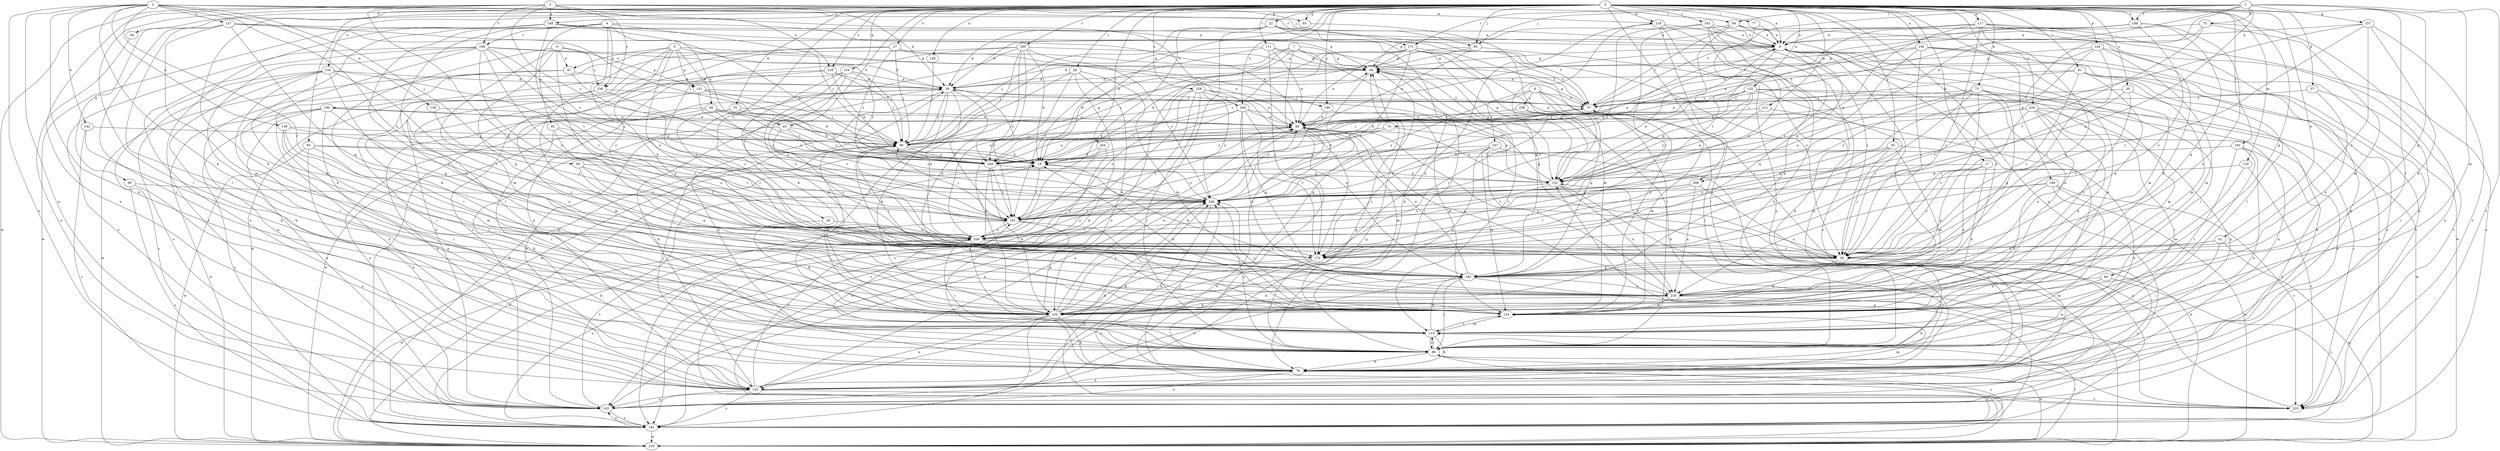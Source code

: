 strict digraph  {
0;
1;
2;
3;
4;
5;
6;
7;
8;
9;
17;
19;
20;
22;
26;
27;
28;
29;
37;
38;
41;
43;
45;
46;
47;
48;
54;
55;
57;
64;
65;
66;
70;
73;
74;
75;
76;
77;
81;
83;
84;
86;
93;
95;
96;
99;
105;
111;
114;
117;
120;
124;
129;
132;
133;
134;
137;
138;
139;
142;
143;
144;
148;
151;
152;
154;
157;
162;
163;
169;
171;
172;
180;
182;
183;
185;
188;
189;
190;
191;
192;
200;
204;
208;
210;
212;
218;
220;
228;
229;
230;
234;
236;
237;
238;
240;
248;
249;
0 -> 9  [label=a];
0 -> 17  [label=b];
0 -> 19  [label=b];
0 -> 20  [label=c];
0 -> 22  [label=c];
0 -> 26  [label=c];
0 -> 27  [label=c];
0 -> 28  [label=c];
0 -> 37  [label=d];
0 -> 41  [label=e];
0 -> 43  [label=e];
0 -> 54  [label=f];
0 -> 55  [label=f];
0 -> 64  [label=g];
0 -> 65  [label=g];
0 -> 70  [label=h];
0 -> 73  [label=h];
0 -> 77  [label=i];
0 -> 81  [label=i];
0 -> 83  [label=i];
0 -> 93  [label=j];
0 -> 99  [label=k];
0 -> 105  [label=k];
0 -> 111  [label=l];
0 -> 114  [label=l];
0 -> 117  [label=m];
0 -> 120  [label=m];
0 -> 129  [label=n];
0 -> 132  [label=n];
0 -> 133  [label=n];
0 -> 134  [label=o];
0 -> 144  [label=p];
0 -> 148  [label=p];
0 -> 154  [label=q];
0 -> 163  [label=r];
0 -> 169  [label=r];
0 -> 180  [label=s];
0 -> 183  [label=t];
0 -> 185  [label=t];
0 -> 188  [label=t];
0 -> 192  [label=u];
0 -> 204  [label=v];
0 -> 208  [label=v];
0 -> 212  [label=w];
0 -> 218  [label=w];
0 -> 228  [label=x];
0 -> 229  [label=x];
0 -> 234  [label=y];
0 -> 248  [label=z];
1 -> 57  [label=f];
1 -> 74  [label=h];
1 -> 75  [label=h];
1 -> 84  [label=i];
1 -> 93  [label=j];
1 -> 124  [label=m];
1 -> 157  [label=q];
1 -> 162  [label=q];
1 -> 171  [label=r];
1 -> 188  [label=t];
1 -> 200  [label=u];
1 -> 208  [label=v];
1 -> 210  [label=v];
2 -> 76  [label=h];
2 -> 93  [label=j];
2 -> 95  [label=j];
2 -> 105  [label=k];
2 -> 133  [label=n];
2 -> 137  [label=o];
2 -> 138  [label=o];
2 -> 139  [label=o];
2 -> 142  [label=o];
2 -> 143  [label=o];
2 -> 171  [label=r];
2 -> 172  [label=r];
2 -> 200  [label=u];
2 -> 248  [label=z];
3 -> 29  [label=c];
3 -> 38  [label=d];
3 -> 65  [label=g];
3 -> 84  [label=i];
3 -> 86  [label=i];
3 -> 133  [label=n];
3 -> 148  [label=p];
3 -> 189  [label=t];
3 -> 218  [label=w];
3 -> 220  [label=w];
3 -> 229  [label=x];
3 -> 236  [label=y];
3 -> 249  [label=z];
4 -> 29  [label=c];
4 -> 43  [label=e];
4 -> 45  [label=e];
4 -> 66  [label=g];
4 -> 96  [label=j];
4 -> 124  [label=m];
4 -> 189  [label=t];
4 -> 230  [label=x];
4 -> 236  [label=y];
5 -> 46  [label=e];
5 -> 47  [label=e];
5 -> 86  [label=i];
5 -> 96  [label=j];
5 -> 151  [label=p];
5 -> 180  [label=s];
5 -> 190  [label=t];
5 -> 200  [label=u];
5 -> 230  [label=x];
6 -> 47  [label=e];
6 -> 105  [label=k];
6 -> 124  [label=m];
6 -> 151  [label=p];
6 -> 162  [label=q];
6 -> 172  [label=r];
6 -> 236  [label=y];
7 -> 19  [label=b];
7 -> 29  [label=c];
7 -> 38  [label=d];
7 -> 66  [label=g];
7 -> 152  [label=p];
7 -> 172  [label=r];
7 -> 210  [label=v];
8 -> 29  [label=c];
8 -> 57  [label=f];
8 -> 86  [label=i];
8 -> 162  [label=q];
8 -> 237  [label=y];
8 -> 238  [label=y];
8 -> 240  [label=y];
9 -> 66  [label=g];
9 -> 86  [label=i];
9 -> 96  [label=j];
9 -> 152  [label=p];
9 -> 162  [label=q];
9 -> 182  [label=s];
9 -> 191  [label=t];
9 -> 230  [label=x];
17 -> 29  [label=c];
17 -> 105  [label=k];
17 -> 152  [label=p];
17 -> 162  [label=q];
17 -> 230  [label=x];
19 -> 152  [label=p];
19 -> 191  [label=t];
20 -> 29  [label=c];
20 -> 57  [label=f];
20 -> 76  [label=h];
20 -> 172  [label=r];
22 -> 9  [label=a];
22 -> 29  [label=c];
22 -> 38  [label=d];
22 -> 76  [label=h];
22 -> 96  [label=j];
22 -> 143  [label=o];
22 -> 152  [label=p];
22 -> 200  [label=u];
26 -> 38  [label=d];
26 -> 76  [label=h];
26 -> 105  [label=k];
26 -> 124  [label=m];
26 -> 191  [label=t];
26 -> 220  [label=w];
27 -> 48  [label=e];
27 -> 66  [label=g];
27 -> 96  [label=j];
27 -> 143  [label=o];
27 -> 220  [label=w];
27 -> 249  [label=z];
28 -> 105  [label=k];
28 -> 200  [label=u];
29 -> 66  [label=g];
29 -> 86  [label=i];
29 -> 105  [label=k];
29 -> 143  [label=o];
29 -> 162  [label=q];
37 -> 57  [label=f];
37 -> 86  [label=i];
37 -> 230  [label=x];
38 -> 57  [label=f];
38 -> 76  [label=h];
38 -> 96  [label=j];
38 -> 105  [label=k];
38 -> 143  [label=o];
38 -> 191  [label=t];
38 -> 200  [label=u];
38 -> 220  [label=w];
38 -> 249  [label=z];
41 -> 29  [label=c];
41 -> 86  [label=i];
41 -> 172  [label=r];
41 -> 220  [label=w];
43 -> 76  [label=h];
43 -> 96  [label=j];
43 -> 172  [label=r];
43 -> 240  [label=y];
43 -> 249  [label=z];
45 -> 86  [label=i];
45 -> 96  [label=j];
45 -> 172  [label=r];
45 -> 200  [label=u];
46 -> 19  [label=b];
46 -> 48  [label=e];
46 -> 124  [label=m];
46 -> 133  [label=n];
46 -> 191  [label=t];
46 -> 249  [label=z];
47 -> 38  [label=d];
47 -> 133  [label=n];
47 -> 220  [label=w];
47 -> 240  [label=y];
48 -> 96  [label=j];
48 -> 124  [label=m];
48 -> 191  [label=t];
48 -> 220  [label=w];
48 -> 230  [label=x];
54 -> 143  [label=o];
55 -> 19  [label=b];
55 -> 29  [label=c];
55 -> 76  [label=h];
55 -> 124  [label=m];
55 -> 172  [label=r];
55 -> 200  [label=u];
57 -> 48  [label=e];
57 -> 66  [label=g];
57 -> 124  [label=m];
64 -> 124  [label=m];
64 -> 182  [label=s];
64 -> 230  [label=x];
65 -> 152  [label=p];
66 -> 38  [label=d];
66 -> 86  [label=i];
66 -> 114  [label=l];
66 -> 240  [label=y];
70 -> 48  [label=e];
70 -> 143  [label=o];
70 -> 172  [label=r];
70 -> 249  [label=z];
73 -> 29  [label=c];
73 -> 57  [label=f];
73 -> 124  [label=m];
73 -> 152  [label=p];
73 -> 162  [label=q];
73 -> 172  [label=r];
73 -> 230  [label=x];
73 -> 240  [label=y];
74 -> 19  [label=b];
74 -> 76  [label=h];
74 -> 96  [label=j];
74 -> 249  [label=z];
75 -> 9  [label=a];
75 -> 124  [label=m];
75 -> 143  [label=o];
75 -> 191  [label=t];
75 -> 249  [label=z];
76 -> 48  [label=e];
76 -> 96  [label=j];
76 -> 133  [label=n];
76 -> 143  [label=o];
76 -> 240  [label=y];
77 -> 9  [label=a];
77 -> 200  [label=u];
81 -> 29  [label=c];
81 -> 38  [label=d];
81 -> 96  [label=j];
81 -> 114  [label=l];
81 -> 124  [label=m];
81 -> 133  [label=n];
81 -> 162  [label=q];
83 -> 19  [label=b];
83 -> 124  [label=m];
83 -> 133  [label=n];
83 -> 191  [label=t];
83 -> 220  [label=w];
84 -> 9  [label=a];
84 -> 57  [label=f];
84 -> 66  [label=g];
84 -> 191  [label=t];
84 -> 220  [label=w];
84 -> 230  [label=x];
86 -> 76  [label=h];
86 -> 114  [label=l];
86 -> 182  [label=s];
86 -> 200  [label=u];
86 -> 220  [label=w];
86 -> 240  [label=y];
93 -> 48  [label=e];
93 -> 66  [label=g];
93 -> 76  [label=h];
93 -> 249  [label=z];
95 -> 29  [label=c];
95 -> 152  [label=p];
95 -> 162  [label=q];
95 -> 191  [label=t];
96 -> 19  [label=b];
96 -> 66  [label=g];
96 -> 105  [label=k];
96 -> 249  [label=z];
99 -> 133  [label=n];
99 -> 182  [label=s];
99 -> 240  [label=y];
105 -> 48  [label=e];
105 -> 66  [label=g];
105 -> 76  [label=h];
105 -> 133  [label=n];
105 -> 182  [label=s];
105 -> 240  [label=y];
111 -> 48  [label=e];
111 -> 57  [label=f];
111 -> 66  [label=g];
111 -> 96  [label=j];
111 -> 172  [label=r];
111 -> 191  [label=t];
114 -> 9  [label=a];
114 -> 76  [label=h];
114 -> 86  [label=i];
114 -> 124  [label=m];
114 -> 162  [label=q];
117 -> 9  [label=a];
117 -> 29  [label=c];
117 -> 38  [label=d];
117 -> 105  [label=k];
117 -> 133  [label=n];
117 -> 152  [label=p];
117 -> 162  [label=q];
117 -> 182  [label=s];
120 -> 124  [label=m];
120 -> 152  [label=p];
120 -> 210  [label=v];
124 -> 9  [label=a];
124 -> 19  [label=b];
124 -> 57  [label=f];
124 -> 96  [label=j];
124 -> 114  [label=l];
124 -> 240  [label=y];
129 -> 96  [label=j];
132 -> 19  [label=b];
132 -> 29  [label=c];
132 -> 48  [label=e];
132 -> 57  [label=f];
132 -> 133  [label=n];
132 -> 152  [label=p];
132 -> 210  [label=v];
132 -> 240  [label=y];
133 -> 38  [label=d];
133 -> 48  [label=e];
133 -> 66  [label=g];
133 -> 124  [label=m];
133 -> 143  [label=o];
133 -> 182  [label=s];
133 -> 191  [label=t];
133 -> 210  [label=v];
134 -> 38  [label=d];
134 -> 76  [label=h];
134 -> 86  [label=i];
134 -> 143  [label=o];
134 -> 162  [label=q];
134 -> 172  [label=r];
134 -> 182  [label=s];
134 -> 191  [label=t];
137 -> 9  [label=a];
137 -> 48  [label=e];
137 -> 86  [label=i];
137 -> 96  [label=j];
137 -> 114  [label=l];
137 -> 124  [label=m];
137 -> 162  [label=q];
138 -> 86  [label=i];
138 -> 96  [label=j];
138 -> 114  [label=l];
138 -> 124  [label=m];
138 -> 191  [label=t];
139 -> 48  [label=e];
139 -> 200  [label=u];
142 -> 96  [label=j];
142 -> 105  [label=k];
142 -> 182  [label=s];
143 -> 66  [label=g];
143 -> 182  [label=s];
143 -> 191  [label=t];
144 -> 29  [label=c];
144 -> 57  [label=f];
144 -> 66  [label=g];
144 -> 124  [label=m];
144 -> 172  [label=r];
144 -> 210  [label=v];
148 -> 9  [label=a];
148 -> 19  [label=b];
148 -> 57  [label=f];
148 -> 105  [label=k];
148 -> 143  [label=o];
148 -> 191  [label=t];
148 -> 220  [label=w];
151 -> 19  [label=b];
151 -> 57  [label=f];
151 -> 96  [label=j];
151 -> 133  [label=n];
151 -> 240  [label=y];
152 -> 38  [label=d];
152 -> 48  [label=e];
152 -> 200  [label=u];
152 -> 220  [label=w];
152 -> 230  [label=x];
152 -> 240  [label=y];
154 -> 29  [label=c];
154 -> 38  [label=d];
154 -> 124  [label=m];
154 -> 182  [label=s];
154 -> 200  [label=u];
154 -> 249  [label=z];
157 -> 9  [label=a];
157 -> 29  [label=c];
157 -> 105  [label=k];
157 -> 152  [label=p];
157 -> 172  [label=r];
157 -> 210  [label=v];
162 -> 19  [label=b];
162 -> 48  [label=e];
162 -> 86  [label=i];
162 -> 96  [label=j];
162 -> 105  [label=k];
162 -> 133  [label=n];
162 -> 210  [label=v];
162 -> 230  [label=x];
163 -> 9  [label=a];
163 -> 29  [label=c];
163 -> 76  [label=h];
163 -> 105  [label=k];
163 -> 133  [label=n];
163 -> 172  [label=r];
163 -> 240  [label=y];
169 -> 86  [label=i];
169 -> 105  [label=k];
169 -> 210  [label=v];
169 -> 220  [label=w];
169 -> 230  [label=x];
169 -> 240  [label=y];
171 -> 19  [label=b];
171 -> 48  [label=e];
171 -> 57  [label=f];
171 -> 66  [label=g];
171 -> 86  [label=i];
171 -> 124  [label=m];
171 -> 152  [label=p];
171 -> 191  [label=t];
171 -> 249  [label=z];
172 -> 86  [label=i];
172 -> 105  [label=k];
172 -> 143  [label=o];
180 -> 48  [label=e];
180 -> 124  [label=m];
180 -> 240  [label=y];
182 -> 19  [label=b];
182 -> 38  [label=d];
182 -> 48  [label=e];
182 -> 76  [label=h];
182 -> 143  [label=o];
182 -> 152  [label=p];
182 -> 200  [label=u];
182 -> 220  [label=w];
183 -> 76  [label=h];
183 -> 86  [label=i];
183 -> 114  [label=l];
183 -> 143  [label=o];
183 -> 249  [label=z];
185 -> 19  [label=b];
185 -> 66  [label=g];
185 -> 105  [label=k];
185 -> 114  [label=l];
185 -> 133  [label=n];
185 -> 143  [label=o];
185 -> 200  [label=u];
185 -> 230  [label=x];
185 -> 240  [label=y];
188 -> 9  [label=a];
188 -> 29  [label=c];
188 -> 48  [label=e];
188 -> 57  [label=f];
188 -> 162  [label=q];
188 -> 230  [label=x];
188 -> 249  [label=z];
189 -> 29  [label=c];
189 -> 38  [label=d];
189 -> 66  [label=g];
189 -> 105  [label=k];
189 -> 114  [label=l];
189 -> 133  [label=n];
189 -> 143  [label=o];
189 -> 200  [label=u];
189 -> 240  [label=y];
189 -> 249  [label=z];
190 -> 48  [label=e];
190 -> 133  [label=n];
190 -> 143  [label=o];
190 -> 182  [label=s];
190 -> 220  [label=w];
190 -> 230  [label=x];
190 -> 240  [label=y];
191 -> 96  [label=j];
191 -> 105  [label=k];
191 -> 124  [label=m];
191 -> 200  [label=u];
191 -> 240  [label=y];
192 -> 29  [label=c];
192 -> 48  [label=e];
192 -> 66  [label=g];
192 -> 76  [label=h];
192 -> 124  [label=m];
192 -> 200  [label=u];
192 -> 210  [label=v];
200 -> 29  [label=c];
200 -> 86  [label=i];
200 -> 172  [label=r];
200 -> 220  [label=w];
200 -> 240  [label=y];
204 -> 19  [label=b];
204 -> 182  [label=s];
204 -> 210  [label=v];
208 -> 172  [label=r];
208 -> 191  [label=t];
208 -> 220  [label=w];
208 -> 230  [label=x];
208 -> 240  [label=y];
210 -> 86  [label=i];
210 -> 152  [label=p];
212 -> 48  [label=e];
212 -> 114  [label=l];
212 -> 152  [label=p];
218 -> 9  [label=a];
218 -> 86  [label=i];
218 -> 105  [label=k];
218 -> 133  [label=n];
218 -> 162  [label=q];
218 -> 182  [label=s];
220 -> 19  [label=b];
220 -> 114  [label=l];
220 -> 240  [label=y];
228 -> 48  [label=e];
228 -> 57  [label=f];
228 -> 86  [label=i];
228 -> 143  [label=o];
228 -> 162  [label=q];
228 -> 182  [label=s];
228 -> 200  [label=u];
228 -> 240  [label=y];
229 -> 19  [label=b];
229 -> 29  [label=c];
229 -> 38  [label=d];
229 -> 96  [label=j];
229 -> 114  [label=l];
230 -> 48  [label=e];
230 -> 76  [label=h];
230 -> 105  [label=k];
230 -> 124  [label=m];
234 -> 29  [label=c];
234 -> 48  [label=e];
234 -> 76  [label=h];
234 -> 86  [label=i];
234 -> 96  [label=j];
234 -> 105  [label=k];
234 -> 220  [label=w];
234 -> 230  [label=x];
236 -> 57  [label=f];
236 -> 86  [label=i];
236 -> 230  [label=x];
236 -> 240  [label=y];
237 -> 105  [label=k];
237 -> 124  [label=m];
237 -> 143  [label=o];
237 -> 172  [label=r];
237 -> 240  [label=y];
237 -> 249  [label=z];
238 -> 48  [label=e];
238 -> 76  [label=h];
238 -> 172  [label=r];
240 -> 9  [label=a];
240 -> 57  [label=f];
240 -> 76  [label=h];
240 -> 133  [label=n];
240 -> 191  [label=t];
248 -> 48  [label=e];
248 -> 105  [label=k];
248 -> 152  [label=p];
248 -> 162  [label=q];
248 -> 172  [label=r];
248 -> 230  [label=x];
248 -> 249  [label=z];
249 -> 9  [label=a];
249 -> 48  [label=e];
249 -> 105  [label=k];
249 -> 114  [label=l];
249 -> 191  [label=t];
249 -> 240  [label=y];
}
